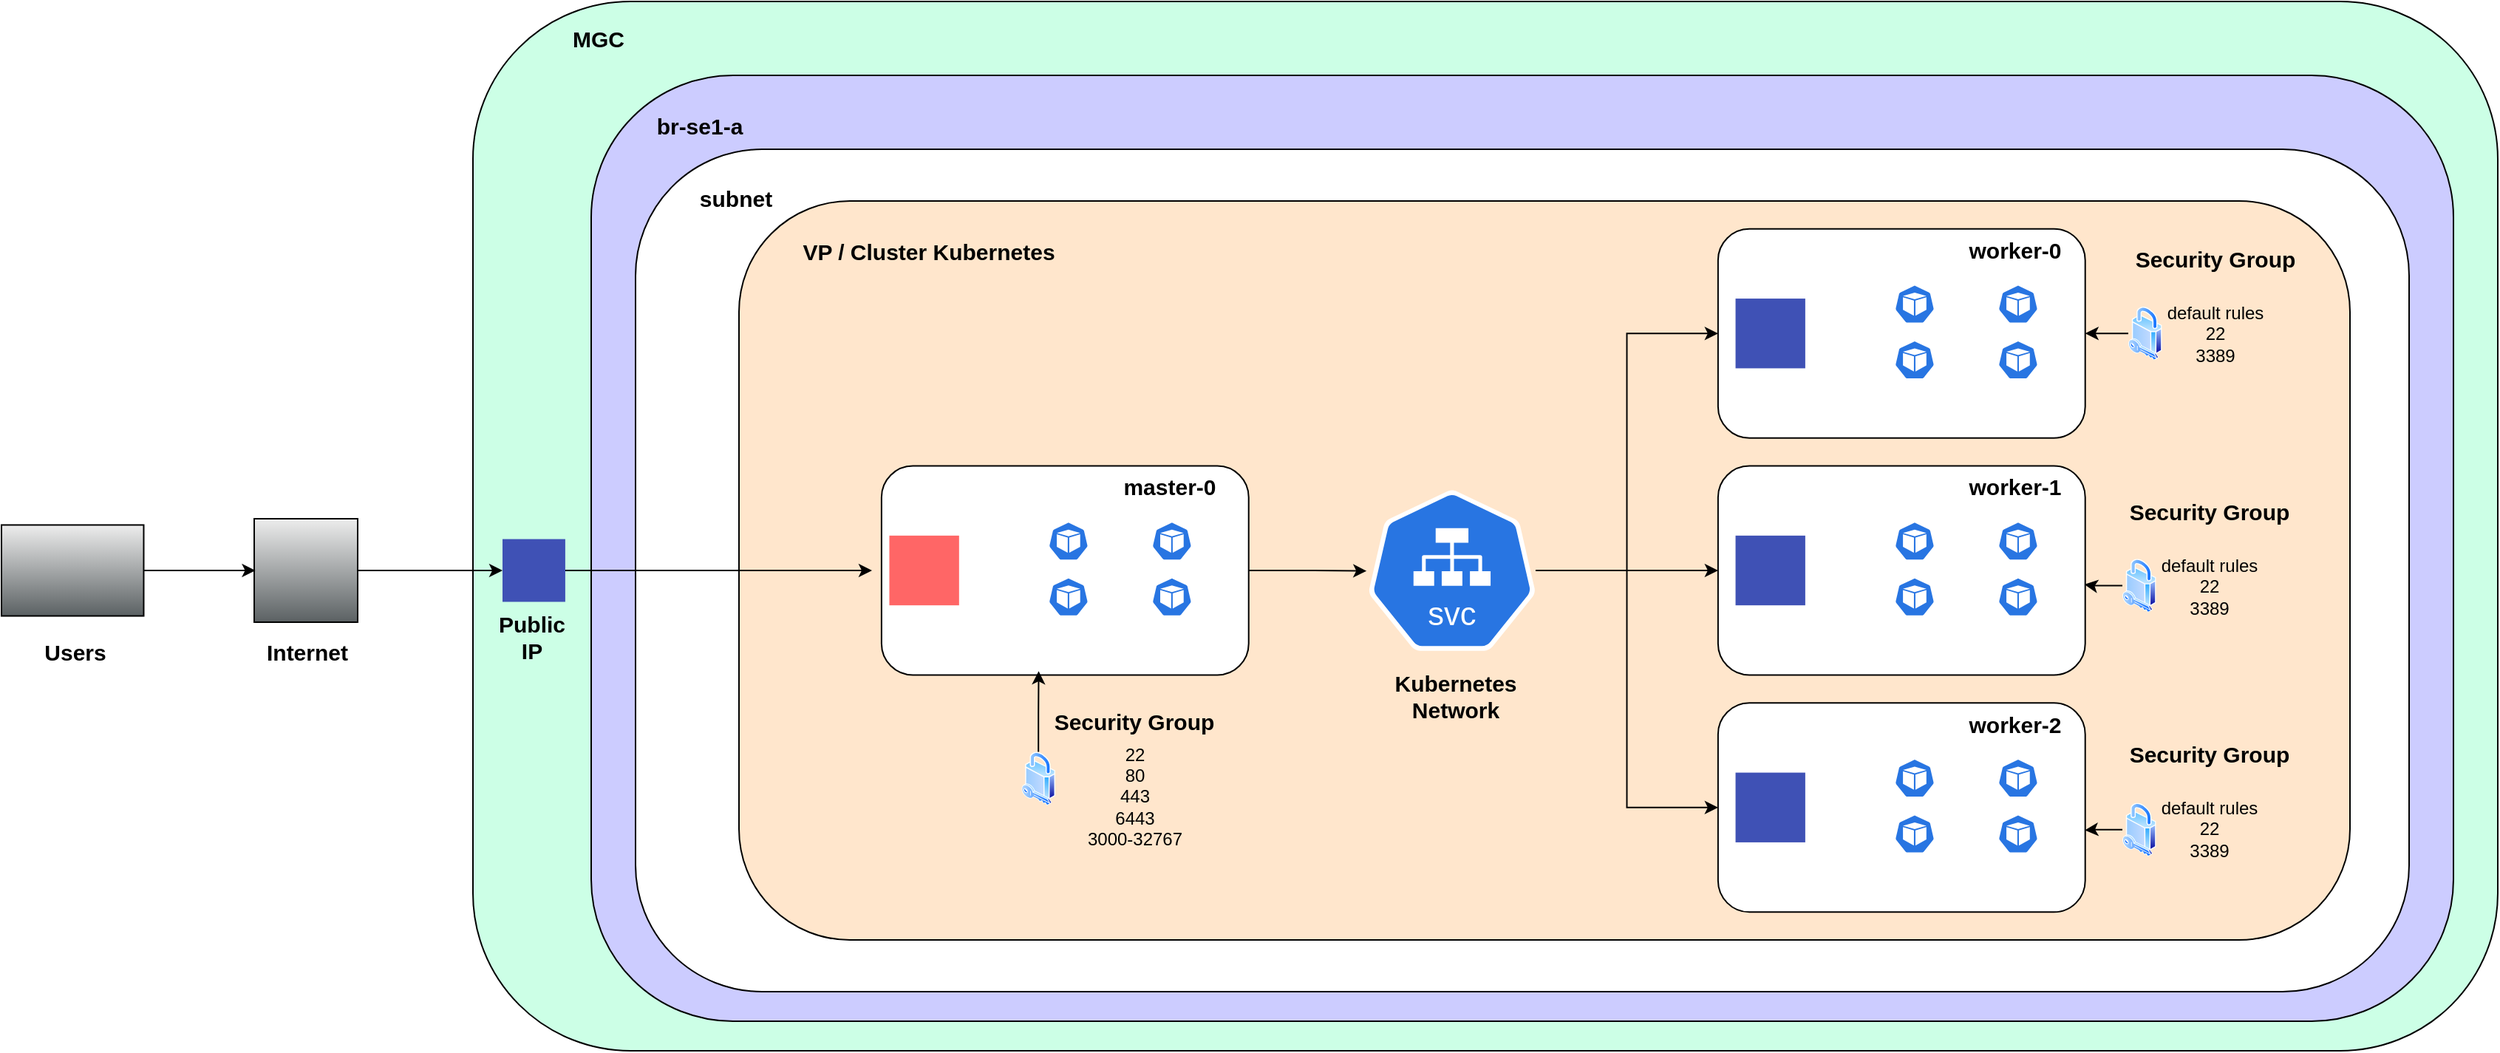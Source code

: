 <mxfile version="27.2.0">
  <diagram name="Page-1" id="te6adjRtmmSSRFtGirXA">
    <mxGraphModel dx="830" dy="488" grid="1" gridSize="10" guides="1" tooltips="1" connect="1" arrows="1" fold="1" page="1" pageScale="1" pageWidth="850" pageHeight="1100" math="0" shadow="0">
      <root>
        <mxCell id="0" />
        <mxCell id="1" parent="0" />
        <mxCell id="_bWnnEf0NVK6TSkEmAHS-3" value="" style="rounded=1;whiteSpace=wrap;html=1;fillColor=#CCFFE6;" parent="1" vertex="1">
          <mxGeometry x="580" y="110" width="1370" height="710" as="geometry" />
        </mxCell>
        <mxCell id="_bWnnEf0NVK6TSkEmAHS-4" value="MGC" style="text;html=1;align=center;verticalAlign=middle;whiteSpace=wrap;rounded=0;fontSize=15;fontStyle=1" parent="1" vertex="1">
          <mxGeometry x="635" y="120" width="60" height="30" as="geometry" />
        </mxCell>
        <mxCell id="_bWnnEf0NVK6TSkEmAHS-6" value="" style="shape=mxgraph.networks2.icon;aspect=fixed;fillColor=#EDEDED;strokeColor=#000000;gradientColor=#5B6163;network2IconShadow=1;network2bgFillColor=none;network2Icon=mxgraph.networks2.globe;network2IconW=1;network2IconH=1;" parent="1" vertex="1">
          <mxGeometry x="432" y="460" width="70" height="70" as="geometry" />
        </mxCell>
        <mxCell id="_bWnnEf0NVK6TSkEmAHS-8" value="" style="shape=mxgraph.networks2.icon;aspect=fixed;fillColor=#EDEDED;strokeColor=#000000;gradientColor=#5B6163;network2IconShadow=1;network2bgFillColor=none;network2Icon=mxgraph.networks2.users;network2IconXOffset=0.002;network2IconYOffset=-0.0;network2IconW=1.035;network2IconH=0.662;" parent="1" vertex="1">
          <mxGeometry x="261" y="464.22" width="96.24" height="61.56" as="geometry" />
        </mxCell>
        <mxCell id="_bWnnEf0NVK6TSkEmAHS-36" value="" style="rounded=1;whiteSpace=wrap;html=1;fillColor=#CCCCFF;" parent="1" vertex="1">
          <mxGeometry x="660" y="160" width="1260" height="640" as="geometry" />
        </mxCell>
        <mxCell id="_bWnnEf0NVK6TSkEmAHS-37" value="br-se1-a" style="text;html=1;align=center;verticalAlign=middle;whiteSpace=wrap;rounded=0;fontSize=15;fontStyle=1" parent="1" vertex="1">
          <mxGeometry x="697" y="179" width="73" height="30" as="geometry" />
        </mxCell>
        <mxCell id="_bWnnEf0NVK6TSkEmAHS-59" value="" style="rounded=1;whiteSpace=wrap;html=1;" parent="1" vertex="1">
          <mxGeometry x="690" y="210" width="1200" height="570" as="geometry" />
        </mxCell>
        <mxCell id="_bWnnEf0NVK6TSkEmAHS-60" value="subnet" style="text;html=1;align=center;verticalAlign=middle;whiteSpace=wrap;rounded=0;fontStyle=1;fontSize=15;" parent="1" vertex="1">
          <mxGeometry x="728" y="228.44" width="60" height="30" as="geometry" />
        </mxCell>
        <mxCell id="_bWnnEf0NVK6TSkEmAHS-117" value="" style="group" parent="1" vertex="1" connectable="0">
          <mxGeometry x="760" y="245" width="1090" height="500" as="geometry" />
        </mxCell>
        <mxCell id="_bWnnEf0NVK6TSkEmAHS-116" value="" style="rounded=1;whiteSpace=wrap;html=1;fillColor=#FFE6CC;" parent="_bWnnEf0NVK6TSkEmAHS-117" vertex="1">
          <mxGeometry width="1090" height="500" as="geometry" />
        </mxCell>
        <mxCell id="_bWnnEf0NVK6TSkEmAHS-78" value="" style="rounded=1;whiteSpace=wrap;html=1;" parent="_bWnnEf0NVK6TSkEmAHS-117" vertex="1">
          <mxGeometry x="662.439" y="18.868" width="248.415" height="141.509" as="geometry" />
        </mxCell>
        <mxCell id="_bWnnEf0NVK6TSkEmAHS-75" value="" style="fillColor=#3F51B5;aspect=fixed;sketch=0;pointerEvents=1;shadow=0;dashed=0;html=1;strokeColor=none;labelPosition=center;verticalLabelPosition=bottom;outlineConnect=0;verticalAlign=top;align=center;shape=mxgraph.openstack.nova_server;" parent="_bWnnEf0NVK6TSkEmAHS-117" vertex="1">
          <mxGeometry x="674.268" y="66.038" width="47.17" height="47.17" as="geometry" />
        </mxCell>
        <mxCell id="_bWnnEf0NVK6TSkEmAHS-76" value="&lt;div&gt;worker-0&lt;/div&gt;" style="text;html=1;align=center;verticalAlign=middle;whiteSpace=wrap;rounded=0;fontSize=15;fontStyle=1" parent="_bWnnEf0NVK6TSkEmAHS-117" vertex="1">
          <mxGeometry x="828.049" y="18.868" width="70.976" height="28.302" as="geometry" />
        </mxCell>
        <mxCell id="_bWnnEf0NVK6TSkEmAHS-79" value="" style="aspect=fixed;sketch=0;html=1;dashed=0;whitespace=wrap;verticalLabelPosition=bottom;verticalAlign=top;fillColor=#2875E2;strokeColor=#ffffff;points=[[0.005,0.63,0],[0.1,0.2,0],[0.9,0.2,0],[0.5,0,0],[0.995,0.63,0],[0.72,0.99,0],[0.5,1,0],[0.28,0.99,0]];shape=mxgraph.kubernetes.icon2;prIcon=pod" parent="_bWnnEf0NVK6TSkEmAHS-117" vertex="1">
          <mxGeometry x="781.714" y="94.34" width="27.519" height="26.415" as="geometry" />
        </mxCell>
        <mxCell id="_bWnnEf0NVK6TSkEmAHS-80" value="" style="aspect=fixed;sketch=0;html=1;dashed=0;whitespace=wrap;verticalLabelPosition=bottom;verticalAlign=top;fillColor=#2875E2;strokeColor=#ffffff;points=[[0.005,0.63,0],[0.1,0.2,0],[0.9,0.2,0],[0.5,0,0],[0.995,0.63,0],[0.72,0.99,0],[0.5,1,0],[0.28,0.99,0]];shape=mxgraph.kubernetes.icon2;prIcon=pod" parent="_bWnnEf0NVK6TSkEmAHS-117" vertex="1">
          <mxGeometry x="781.714" y="56.604" width="27.519" height="26.415" as="geometry" />
        </mxCell>
        <mxCell id="_bWnnEf0NVK6TSkEmAHS-81" value="" style="aspect=fixed;sketch=0;html=1;dashed=0;whitespace=wrap;verticalLabelPosition=bottom;verticalAlign=top;fillColor=#2875E2;strokeColor=#ffffff;points=[[0.005,0.63,0],[0.1,0.2,0],[0.9,0.2,0],[0.5,0,0],[0.995,0.63,0],[0.72,0.99,0],[0.5,1,0],[0.28,0.99,0]];shape=mxgraph.kubernetes.icon2;prIcon=pod" parent="_bWnnEf0NVK6TSkEmAHS-117" vertex="1">
          <mxGeometry x="851.707" y="94.34" width="27.519" height="26.415" as="geometry" />
        </mxCell>
        <mxCell id="_bWnnEf0NVK6TSkEmAHS-84" value="" style="aspect=fixed;sketch=0;html=1;dashed=0;whitespace=wrap;verticalLabelPosition=bottom;verticalAlign=top;fillColor=#2875E2;strokeColor=#ffffff;points=[[0.005,0.63,0],[0.1,0.2,0],[0.9,0.2,0],[0.5,0,0],[0.995,0.63,0],[0.72,0.99,0],[0.5,1,0],[0.28,0.99,0]];shape=mxgraph.kubernetes.icon2;prIcon=pod" parent="_bWnnEf0NVK6TSkEmAHS-117" vertex="1">
          <mxGeometry x="851.707" y="56.604" width="27.519" height="26.415" as="geometry" />
        </mxCell>
        <mxCell id="_bWnnEf0NVK6TSkEmAHS-85" value="" style="rounded=1;whiteSpace=wrap;html=1;" parent="_bWnnEf0NVK6TSkEmAHS-117" vertex="1">
          <mxGeometry x="662.439" y="179.245" width="248.415" height="141.509" as="geometry" />
        </mxCell>
        <mxCell id="_bWnnEf0NVK6TSkEmAHS-86" value="" style="fillColor=#3F51B5;aspect=fixed;sketch=0;pointerEvents=1;shadow=0;dashed=0;html=1;strokeColor=none;labelPosition=center;verticalLabelPosition=bottom;outlineConnect=0;verticalAlign=top;align=center;shape=mxgraph.openstack.nova_server;" parent="_bWnnEf0NVK6TSkEmAHS-117" vertex="1">
          <mxGeometry x="674.268" y="226.415" width="47.17" height="47.17" as="geometry" />
        </mxCell>
        <mxCell id="_bWnnEf0NVK6TSkEmAHS-87" value="&lt;div&gt;worker-1&lt;/div&gt;" style="text;html=1;align=center;verticalAlign=middle;whiteSpace=wrap;rounded=0;fontStyle=1;fontSize=15;" parent="_bWnnEf0NVK6TSkEmAHS-117" vertex="1">
          <mxGeometry x="828.049" y="179.245" width="70.976" height="28.302" as="geometry" />
        </mxCell>
        <mxCell id="_bWnnEf0NVK6TSkEmAHS-88" value="" style="aspect=fixed;sketch=0;html=1;dashed=0;whitespace=wrap;verticalLabelPosition=bottom;verticalAlign=top;fillColor=#2875E2;strokeColor=#ffffff;points=[[0.005,0.63,0],[0.1,0.2,0],[0.9,0.2,0],[0.5,0,0],[0.995,0.63,0],[0.72,0.99,0],[0.5,1,0],[0.28,0.99,0]];shape=mxgraph.kubernetes.icon2;prIcon=pod" parent="_bWnnEf0NVK6TSkEmAHS-117" vertex="1">
          <mxGeometry x="781.714" y="254.717" width="27.519" height="26.415" as="geometry" />
        </mxCell>
        <mxCell id="_bWnnEf0NVK6TSkEmAHS-89" value="" style="aspect=fixed;sketch=0;html=1;dashed=0;whitespace=wrap;verticalLabelPosition=bottom;verticalAlign=top;fillColor=#2875E2;strokeColor=#ffffff;points=[[0.005,0.63,0],[0.1,0.2,0],[0.9,0.2,0],[0.5,0,0],[0.995,0.63,0],[0.72,0.99,0],[0.5,1,0],[0.28,0.99,0]];shape=mxgraph.kubernetes.icon2;prIcon=pod" parent="_bWnnEf0NVK6TSkEmAHS-117" vertex="1">
          <mxGeometry x="781.714" y="216.981" width="27.519" height="26.415" as="geometry" />
        </mxCell>
        <mxCell id="_bWnnEf0NVK6TSkEmAHS-90" value="" style="aspect=fixed;sketch=0;html=1;dashed=0;whitespace=wrap;verticalLabelPosition=bottom;verticalAlign=top;fillColor=#2875E2;strokeColor=#ffffff;points=[[0.005,0.63,0],[0.1,0.2,0],[0.9,0.2,0],[0.5,0,0],[0.995,0.63,0],[0.72,0.99,0],[0.5,1,0],[0.28,0.99,0]];shape=mxgraph.kubernetes.icon2;prIcon=pod" parent="_bWnnEf0NVK6TSkEmAHS-117" vertex="1">
          <mxGeometry x="851.707" y="254.717" width="27.519" height="26.415" as="geometry" />
        </mxCell>
        <mxCell id="_bWnnEf0NVK6TSkEmAHS-91" value="" style="aspect=fixed;sketch=0;html=1;dashed=0;whitespace=wrap;verticalLabelPosition=bottom;verticalAlign=top;fillColor=#2875E2;strokeColor=#ffffff;points=[[0.005,0.63,0],[0.1,0.2,0],[0.9,0.2,0],[0.5,0,0],[0.995,0.63,0],[0.72,0.99,0],[0.5,1,0],[0.28,0.99,0]];shape=mxgraph.kubernetes.icon2;prIcon=pod" parent="_bWnnEf0NVK6TSkEmAHS-117" vertex="1">
          <mxGeometry x="851.707" y="216.981" width="27.519" height="26.415" as="geometry" />
        </mxCell>
        <mxCell id="_bWnnEf0NVK6TSkEmAHS-92" value="" style="rounded=1;whiteSpace=wrap;html=1;" parent="_bWnnEf0NVK6TSkEmAHS-117" vertex="1">
          <mxGeometry x="662.439" y="339.623" width="248.415" height="141.509" as="geometry" />
        </mxCell>
        <mxCell id="_bWnnEf0NVK6TSkEmAHS-93" value="" style="fillColor=#3F51B5;aspect=fixed;sketch=0;pointerEvents=1;shadow=0;dashed=0;html=1;strokeColor=none;labelPosition=center;verticalLabelPosition=bottom;outlineConnect=0;verticalAlign=top;align=center;shape=mxgraph.openstack.nova_server;" parent="_bWnnEf0NVK6TSkEmAHS-117" vertex="1">
          <mxGeometry x="674.268" y="386.792" width="47.17" height="47.17" as="geometry" />
        </mxCell>
        <mxCell id="_bWnnEf0NVK6TSkEmAHS-94" value="&lt;div&gt;worker-2&lt;/div&gt;" style="text;html=1;align=center;verticalAlign=middle;whiteSpace=wrap;rounded=0;fontStyle=1;fontSize=15;" parent="_bWnnEf0NVK6TSkEmAHS-117" vertex="1">
          <mxGeometry x="828.049" y="339.623" width="70.976" height="28.302" as="geometry" />
        </mxCell>
        <mxCell id="_bWnnEf0NVK6TSkEmAHS-95" value="" style="aspect=fixed;sketch=0;html=1;dashed=0;whitespace=wrap;verticalLabelPosition=bottom;verticalAlign=top;fillColor=#2875E2;strokeColor=#ffffff;points=[[0.005,0.63,0],[0.1,0.2,0],[0.9,0.2,0],[0.5,0,0],[0.995,0.63,0],[0.72,0.99,0],[0.5,1,0],[0.28,0.99,0]];shape=mxgraph.kubernetes.icon2;prIcon=pod" parent="_bWnnEf0NVK6TSkEmAHS-117" vertex="1">
          <mxGeometry x="781.714" y="415.094" width="27.519" height="26.415" as="geometry" />
        </mxCell>
        <mxCell id="_bWnnEf0NVK6TSkEmAHS-96" value="" style="aspect=fixed;sketch=0;html=1;dashed=0;whitespace=wrap;verticalLabelPosition=bottom;verticalAlign=top;fillColor=#2875E2;strokeColor=#ffffff;points=[[0.005,0.63,0],[0.1,0.2,0],[0.9,0.2,0],[0.5,0,0],[0.995,0.63,0],[0.72,0.99,0],[0.5,1,0],[0.28,0.99,0]];shape=mxgraph.kubernetes.icon2;prIcon=pod" parent="_bWnnEf0NVK6TSkEmAHS-117" vertex="1">
          <mxGeometry x="781.714" y="377.358" width="27.519" height="26.415" as="geometry" />
        </mxCell>
        <mxCell id="_bWnnEf0NVK6TSkEmAHS-97" value="" style="aspect=fixed;sketch=0;html=1;dashed=0;whitespace=wrap;verticalLabelPosition=bottom;verticalAlign=top;fillColor=#2875E2;strokeColor=#ffffff;points=[[0.005,0.63,0],[0.1,0.2,0],[0.9,0.2,0],[0.5,0,0],[0.995,0.63,0],[0.72,0.99,0],[0.5,1,0],[0.28,0.99,0]];shape=mxgraph.kubernetes.icon2;prIcon=pod" parent="_bWnnEf0NVK6TSkEmAHS-117" vertex="1">
          <mxGeometry x="851.707" y="415.094" width="27.519" height="26.415" as="geometry" />
        </mxCell>
        <mxCell id="_bWnnEf0NVK6TSkEmAHS-98" value="" style="aspect=fixed;sketch=0;html=1;dashed=0;whitespace=wrap;verticalLabelPosition=bottom;verticalAlign=top;fillColor=#2875E2;strokeColor=#ffffff;points=[[0.005,0.63,0],[0.1,0.2,0],[0.9,0.2,0],[0.5,0,0],[0.995,0.63,0],[0.72,0.99,0],[0.5,1,0],[0.28,0.99,0]];shape=mxgraph.kubernetes.icon2;prIcon=pod" parent="_bWnnEf0NVK6TSkEmAHS-117" vertex="1">
          <mxGeometry x="851.707" y="377.358" width="27.519" height="26.415" as="geometry" />
        </mxCell>
        <mxCell id="_bWnnEf0NVK6TSkEmAHS-107" style="edgeStyle=orthogonalEdgeStyle;rounded=0;orthogonalLoop=1;jettySize=auto;html=1;entryX=0;entryY=0.5;entryDx=0;entryDy=0;" parent="_bWnnEf0NVK6TSkEmAHS-117" source="_bWnnEf0NVK6TSkEmAHS-106" target="_bWnnEf0NVK6TSkEmAHS-78" edge="1">
          <mxGeometry relative="1" as="geometry" />
        </mxCell>
        <mxCell id="_bWnnEf0NVK6TSkEmAHS-108" style="edgeStyle=orthogonalEdgeStyle;rounded=0;orthogonalLoop=1;jettySize=auto;html=1;entryX=0;entryY=0.5;entryDx=0;entryDy=0;" parent="_bWnnEf0NVK6TSkEmAHS-117" source="_bWnnEf0NVK6TSkEmAHS-106" target="_bWnnEf0NVK6TSkEmAHS-85" edge="1">
          <mxGeometry relative="1" as="geometry" />
        </mxCell>
        <mxCell id="_bWnnEf0NVK6TSkEmAHS-109" style="edgeStyle=orthogonalEdgeStyle;rounded=0;orthogonalLoop=1;jettySize=auto;html=1;entryX=0;entryY=0.5;entryDx=0;entryDy=0;" parent="_bWnnEf0NVK6TSkEmAHS-117" source="_bWnnEf0NVK6TSkEmAHS-106" target="_bWnnEf0NVK6TSkEmAHS-92" edge="1">
          <mxGeometry relative="1" as="geometry" />
        </mxCell>
        <mxCell id="_bWnnEf0NVK6TSkEmAHS-106" value="" style="aspect=fixed;sketch=0;html=1;dashed=0;whitespace=wrap;verticalLabelPosition=bottom;verticalAlign=top;fillColor=#2875E2;strokeColor=#ffffff;points=[[0.005,0.63,0],[0.1,0.2,0],[0.9,0.2,0],[0.5,0,0],[0.995,0.63,0],[0.72,0.99,0],[0.5,1,0],[0.28,0.99,0]];shape=mxgraph.kubernetes.icon2;kubernetesLabel=1;prIcon=svc" parent="_bWnnEf0NVK6TSkEmAHS-117" vertex="1">
          <mxGeometry x="425.854" y="195.66" width="113.208" height="108.679" as="geometry" />
        </mxCell>
        <mxCell id="_bWnnEf0NVK6TSkEmAHS-110" style="edgeStyle=orthogonalEdgeStyle;rounded=0;orthogonalLoop=1;jettySize=auto;html=1;entryX=-0.011;entryY=0.503;entryDx=0;entryDy=0;entryPerimeter=0;" parent="_bWnnEf0NVK6TSkEmAHS-117" source="_bWnnEf0NVK6TSkEmAHS-99" target="_bWnnEf0NVK6TSkEmAHS-106" edge="1">
          <mxGeometry relative="1" as="geometry" />
        </mxCell>
        <mxCell id="_bWnnEf0NVK6TSkEmAHS-125" value="" style="group" parent="_bWnnEf0NVK6TSkEmAHS-117" vertex="1" connectable="0">
          <mxGeometry x="89.908" y="179.245" width="248.415" height="141.509" as="geometry" />
        </mxCell>
        <mxCell id="_bWnnEf0NVK6TSkEmAHS-99" value="" style="rounded=1;whiteSpace=wrap;html=1;" parent="_bWnnEf0NVK6TSkEmAHS-125" vertex="1">
          <mxGeometry x="6.539" width="248.415" height="141.509" as="geometry" />
        </mxCell>
        <mxCell id="_bWnnEf0NVK6TSkEmAHS-100" value="" style="fillColor=#FF6666;aspect=fixed;sketch=0;pointerEvents=1;shadow=0;dashed=0;html=1;strokeColor=none;labelPosition=center;verticalLabelPosition=bottom;outlineConnect=0;verticalAlign=top;align=center;shape=mxgraph.openstack.nova_server;" parent="_bWnnEf0NVK6TSkEmAHS-125" vertex="1">
          <mxGeometry x="11.829" y="47.17" width="47.17" height="47.17" as="geometry" />
        </mxCell>
        <mxCell id="_bWnnEf0NVK6TSkEmAHS-101" value="&lt;div&gt;master-0&lt;/div&gt;" style="text;html=1;align=center;verticalAlign=middle;whiteSpace=wrap;rounded=0;fontStyle=1;fontSize=15;" parent="_bWnnEf0NVK6TSkEmAHS-125" vertex="1">
          <mxGeometry x="165.61" width="70.976" height="28.302" as="geometry" />
        </mxCell>
        <mxCell id="_bWnnEf0NVK6TSkEmAHS-102" value="" style="aspect=fixed;sketch=0;html=1;dashed=0;whitespace=wrap;verticalLabelPosition=bottom;verticalAlign=top;fillColor=#2875E2;strokeColor=#ffffff;points=[[0.005,0.63,0],[0.1,0.2,0],[0.9,0.2,0],[0.5,0,0],[0.995,0.63,0],[0.72,0.99,0],[0.5,1,0],[0.28,0.99,0]];shape=mxgraph.kubernetes.icon2;prIcon=pod" parent="_bWnnEf0NVK6TSkEmAHS-125" vertex="1">
          <mxGeometry x="119.275" y="75.472" width="27.519" height="26.415" as="geometry" />
        </mxCell>
        <mxCell id="_bWnnEf0NVK6TSkEmAHS-103" value="" style="aspect=fixed;sketch=0;html=1;dashed=0;whitespace=wrap;verticalLabelPosition=bottom;verticalAlign=top;fillColor=#2875E2;strokeColor=#ffffff;points=[[0.005,0.63,0],[0.1,0.2,0],[0.9,0.2,0],[0.5,0,0],[0.995,0.63,0],[0.72,0.99,0],[0.5,1,0],[0.28,0.99,0]];shape=mxgraph.kubernetes.icon2;prIcon=pod" parent="_bWnnEf0NVK6TSkEmAHS-125" vertex="1">
          <mxGeometry x="119.275" y="37.736" width="27.519" height="26.415" as="geometry" />
        </mxCell>
        <mxCell id="_bWnnEf0NVK6TSkEmAHS-104" value="" style="aspect=fixed;sketch=0;html=1;dashed=0;whitespace=wrap;verticalLabelPosition=bottom;verticalAlign=top;fillColor=#2875E2;strokeColor=#ffffff;points=[[0.005,0.63,0],[0.1,0.2,0],[0.9,0.2,0],[0.5,0,0],[0.995,0.63,0],[0.72,0.99,0],[0.5,1,0],[0.28,0.99,0]];shape=mxgraph.kubernetes.icon2;prIcon=pod" parent="_bWnnEf0NVK6TSkEmAHS-125" vertex="1">
          <mxGeometry x="189.268" y="75.472" width="27.519" height="26.415" as="geometry" />
        </mxCell>
        <mxCell id="_bWnnEf0NVK6TSkEmAHS-105" value="" style="aspect=fixed;sketch=0;html=1;dashed=0;whitespace=wrap;verticalLabelPosition=bottom;verticalAlign=top;fillColor=#2875E2;strokeColor=#ffffff;points=[[0.005,0.63,0],[0.1,0.2,0],[0.9,0.2,0],[0.5,0,0],[0.995,0.63,0],[0.72,0.99,0],[0.5,1,0],[0.28,0.99,0]];shape=mxgraph.kubernetes.icon2;prIcon=pod" parent="_bWnnEf0NVK6TSkEmAHS-125" vertex="1">
          <mxGeometry x="189.268" y="37.736" width="27.519" height="26.415" as="geometry" />
        </mxCell>
        <mxCell id="_bWnnEf0NVK6TSkEmAHS-172" value="Kubernetes&lt;br&gt;Network" style="text;html=1;align=center;verticalAlign=middle;whiteSpace=wrap;rounded=0;fontSize=15;fontStyle=1" parent="_bWnnEf0NVK6TSkEmAHS-117" vertex="1">
          <mxGeometry x="419.214" y="320.755" width="131.582" height="28.302" as="geometry" />
        </mxCell>
        <mxCell id="_bWnnEf0NVK6TSkEmAHS-173" value="VP / Cluster Kubernetes" style="text;html=1;align=center;verticalAlign=middle;whiteSpace=wrap;rounded=0;fontStyle=1;fontSize=15;" parent="_bWnnEf0NVK6TSkEmAHS-117" vertex="1">
          <mxGeometry x="39.356" y="18.87" width="178.622" height="30" as="geometry" />
        </mxCell>
        <mxCell id="deHOInCnIqx2IyRvZjiG-1" value="" style="image;aspect=fixed;perimeter=ellipsePerimeter;html=1;align=center;shadow=0;dashed=0;spacingTop=3;image=img/lib/active_directory/security.svg;" parent="_bWnnEf0NVK6TSkEmAHS-117" vertex="1">
          <mxGeometry x="191.185" y="372.77" width="22.82" height="36.23" as="geometry" />
        </mxCell>
        <mxCell id="deHOInCnIqx2IyRvZjiG-11" value="Security Group" style="text;html=1;align=center;verticalAlign=middle;whiteSpace=wrap;rounded=0;fontStyle=1;fontSize=15;" parent="_bWnnEf0NVK6TSkEmAHS-117" vertex="1">
          <mxGeometry x="186.371" y="337.62" width="163.483" height="28.3" as="geometry" />
        </mxCell>
        <mxCell id="deHOInCnIqx2IyRvZjiG-12" style="edgeStyle=orthogonalEdgeStyle;rounded=0;orthogonalLoop=1;jettySize=auto;html=1;entryX=0.428;entryY=0.981;entryDx=0;entryDy=0;entryPerimeter=0;" parent="_bWnnEf0NVK6TSkEmAHS-117" source="deHOInCnIqx2IyRvZjiG-1" target="_bWnnEf0NVK6TSkEmAHS-99" edge="1">
          <mxGeometry relative="1" as="geometry" />
        </mxCell>
        <mxCell id="deHOInCnIqx2IyRvZjiG-13" value="22&lt;br&gt;80&lt;br&gt;443&lt;br&gt;6443&lt;br&gt;3000-32767" style="text;html=1;align=center;verticalAlign=middle;whiteSpace=wrap;rounded=0;" parent="_bWnnEf0NVK6TSkEmAHS-117" vertex="1">
          <mxGeometry x="229.966" y="359.79" width="76.292" height="86.23" as="geometry" />
        </mxCell>
        <mxCell id="deHOInCnIqx2IyRvZjiG-24" style="edgeStyle=orthogonalEdgeStyle;rounded=0;orthogonalLoop=1;jettySize=auto;html=1;entryX=1;entryY=0.5;entryDx=0;entryDy=0;" parent="_bWnnEf0NVK6TSkEmAHS-117" source="deHOInCnIqx2IyRvZjiG-23" target="_bWnnEf0NVK6TSkEmAHS-78" edge="1">
          <mxGeometry relative="1" as="geometry" />
        </mxCell>
        <mxCell id="deHOInCnIqx2IyRvZjiG-23" value="" style="image;aspect=fixed;perimeter=ellipsePerimeter;html=1;align=center;shadow=0;dashed=0;spacingTop=3;image=img/lib/active_directory/security.svg;" parent="_bWnnEf0NVK6TSkEmAHS-117" vertex="1">
          <mxGeometry x="940.0" y="71.51" width="22.82" height="36.23" as="geometry" />
        </mxCell>
        <mxCell id="deHOInCnIqx2IyRvZjiG-25" value="" style="image;aspect=fixed;perimeter=ellipsePerimeter;html=1;align=center;shadow=0;dashed=0;spacingTop=3;image=img/lib/active_directory/security.svg;" parent="_bWnnEf0NVK6TSkEmAHS-117" vertex="1">
          <mxGeometry x="936" y="242.17" width="22.82" height="36.23" as="geometry" />
        </mxCell>
        <mxCell id="deHOInCnIqx2IyRvZjiG-26" value="Security Group" style="text;html=1;align=center;verticalAlign=middle;whiteSpace=wrap;rounded=0;fontStyle=1;fontSize=15;" parent="_bWnnEf0NVK6TSkEmAHS-117" vertex="1">
          <mxGeometry x="920" y="195.66" width="150" height="28.3" as="geometry" />
        </mxCell>
        <mxCell id="deHOInCnIqx2IyRvZjiG-27" value="default rules&lt;br&gt;22&lt;br&gt;3389" style="text;html=1;align=center;verticalAlign=middle;whiteSpace=wrap;rounded=0;" parent="_bWnnEf0NVK6TSkEmAHS-117" vertex="1">
          <mxGeometry x="960" y="217.83" width="70" height="86.23" as="geometry" />
        </mxCell>
        <mxCell id="deHOInCnIqx2IyRvZjiG-28" value="" style="image;aspect=fixed;perimeter=ellipsePerimeter;html=1;align=center;shadow=0;dashed=0;spacingTop=3;image=img/lib/active_directory/security.svg;" parent="_bWnnEf0NVK6TSkEmAHS-117" vertex="1">
          <mxGeometry x="936" y="407.3" width="22.82" height="36.23" as="geometry" />
        </mxCell>
        <mxCell id="deHOInCnIqx2IyRvZjiG-29" value="Security Group" style="text;html=1;align=center;verticalAlign=middle;whiteSpace=wrap;rounded=0;fontStyle=1;fontSize=15;" parent="_bWnnEf0NVK6TSkEmAHS-117" vertex="1">
          <mxGeometry x="920" y="359.79" width="150" height="28.3" as="geometry" />
        </mxCell>
        <mxCell id="deHOInCnIqx2IyRvZjiG-30" value="default rules&lt;br&gt;22&lt;br&gt;3389" style="text;html=1;align=center;verticalAlign=middle;whiteSpace=wrap;rounded=0;" parent="_bWnnEf0NVK6TSkEmAHS-117" vertex="1">
          <mxGeometry x="960" y="381.96" width="70" height="86.23" as="geometry" />
        </mxCell>
        <mxCell id="deHOInCnIqx2IyRvZjiG-31" style="edgeStyle=orthogonalEdgeStyle;rounded=0;orthogonalLoop=1;jettySize=auto;html=1;entryX=0.998;entryY=0.567;entryDx=0;entryDy=0;entryPerimeter=0;" parent="_bWnnEf0NVK6TSkEmAHS-117" source="deHOInCnIqx2IyRvZjiG-25" target="_bWnnEf0NVK6TSkEmAHS-85" edge="1">
          <mxGeometry relative="1" as="geometry" />
        </mxCell>
        <mxCell id="deHOInCnIqx2IyRvZjiG-32" style="edgeStyle=orthogonalEdgeStyle;rounded=0;orthogonalLoop=1;jettySize=auto;html=1;entryX=0.999;entryY=0.609;entryDx=0;entryDy=0;entryPerimeter=0;" parent="_bWnnEf0NVK6TSkEmAHS-117" source="deHOInCnIqx2IyRvZjiG-28" target="_bWnnEf0NVK6TSkEmAHS-92" edge="1">
          <mxGeometry relative="1" as="geometry" />
        </mxCell>
        <mxCell id="_bWnnEf0NVK6TSkEmAHS-128" style="edgeStyle=orthogonalEdgeStyle;rounded=0;orthogonalLoop=1;jettySize=auto;html=1;entryX=0.011;entryY=0.5;entryDx=0;entryDy=0;entryPerimeter=0;" parent="1" source="_bWnnEf0NVK6TSkEmAHS-8" target="_bWnnEf0NVK6TSkEmAHS-6" edge="1">
          <mxGeometry relative="1" as="geometry" />
        </mxCell>
        <mxCell id="_bWnnEf0NVK6TSkEmAHS-129" value="Users" style="text;html=1;align=center;verticalAlign=middle;whiteSpace=wrap;rounded=0;fontSize=15;fontStyle=1" parent="1" vertex="1">
          <mxGeometry x="281" y="535" width="60" height="30" as="geometry" />
        </mxCell>
        <mxCell id="_bWnnEf0NVK6TSkEmAHS-130" value="Internet" style="text;html=1;align=center;verticalAlign=middle;whiteSpace=wrap;rounded=0;fontSize=15;fontStyle=1" parent="1" vertex="1">
          <mxGeometry x="438" y="535" width="60" height="30" as="geometry" />
        </mxCell>
        <mxCell id="_bWnnEf0NVK6TSkEmAHS-131" style="edgeStyle=orthogonalEdgeStyle;rounded=0;orthogonalLoop=1;jettySize=auto;html=1;" parent="1" source="_bWnnEf0NVK6TSkEmAHS-6" target="_bWnnEf0NVK6TSkEmAHS-118" edge="1">
          <mxGeometry relative="1" as="geometry" />
        </mxCell>
        <mxCell id="_bWnnEf0NVK6TSkEmAHS-175" style="edgeStyle=orthogonalEdgeStyle;rounded=0;orthogonalLoop=1;jettySize=auto;html=1;" parent="1" source="_bWnnEf0NVK6TSkEmAHS-118" edge="1">
          <mxGeometry relative="1" as="geometry">
            <mxPoint x="850" y="495.002" as="targetPoint" />
          </mxGeometry>
        </mxCell>
        <mxCell id="_bWnnEf0NVK6TSkEmAHS-118" value="" style="fillColor=#3F51B5;aspect=fixed;sketch=0;pointerEvents=1;shadow=0;dashed=0;html=1;strokeColor=none;labelPosition=center;verticalLabelPosition=bottom;outlineConnect=0;verticalAlign=top;align=center;shape=mxgraph.openstack.neutron_floatingip;" parent="1" vertex="1">
          <mxGeometry x="600" y="473.775" width="42.453" height="42.453" as="geometry" />
        </mxCell>
        <mxCell id="_bWnnEf0NVK6TSkEmAHS-132" value="Public IP" style="text;html=1;align=center;verticalAlign=middle;whiteSpace=wrap;rounded=0;fontSize=15;fontStyle=1" parent="1" vertex="1">
          <mxGeometry x="590" y="526.132" width="60" height="28.302" as="geometry" />
        </mxCell>
        <mxCell id="deHOInCnIqx2IyRvZjiG-21" value="Security Group" style="text;html=1;align=center;verticalAlign=middle;whiteSpace=wrap;rounded=0;fontStyle=1;fontSize=15;" parent="1" vertex="1">
          <mxGeometry x="1684" y="270" width="150" height="28.3" as="geometry" />
        </mxCell>
        <mxCell id="deHOInCnIqx2IyRvZjiG-22" value="default rules&lt;br&gt;22&lt;br&gt;3389" style="text;html=1;align=center;verticalAlign=middle;whiteSpace=wrap;rounded=0;" parent="1" vertex="1">
          <mxGeometry x="1724" y="292.17" width="70" height="86.23" as="geometry" />
        </mxCell>
      </root>
    </mxGraphModel>
  </diagram>
</mxfile>
